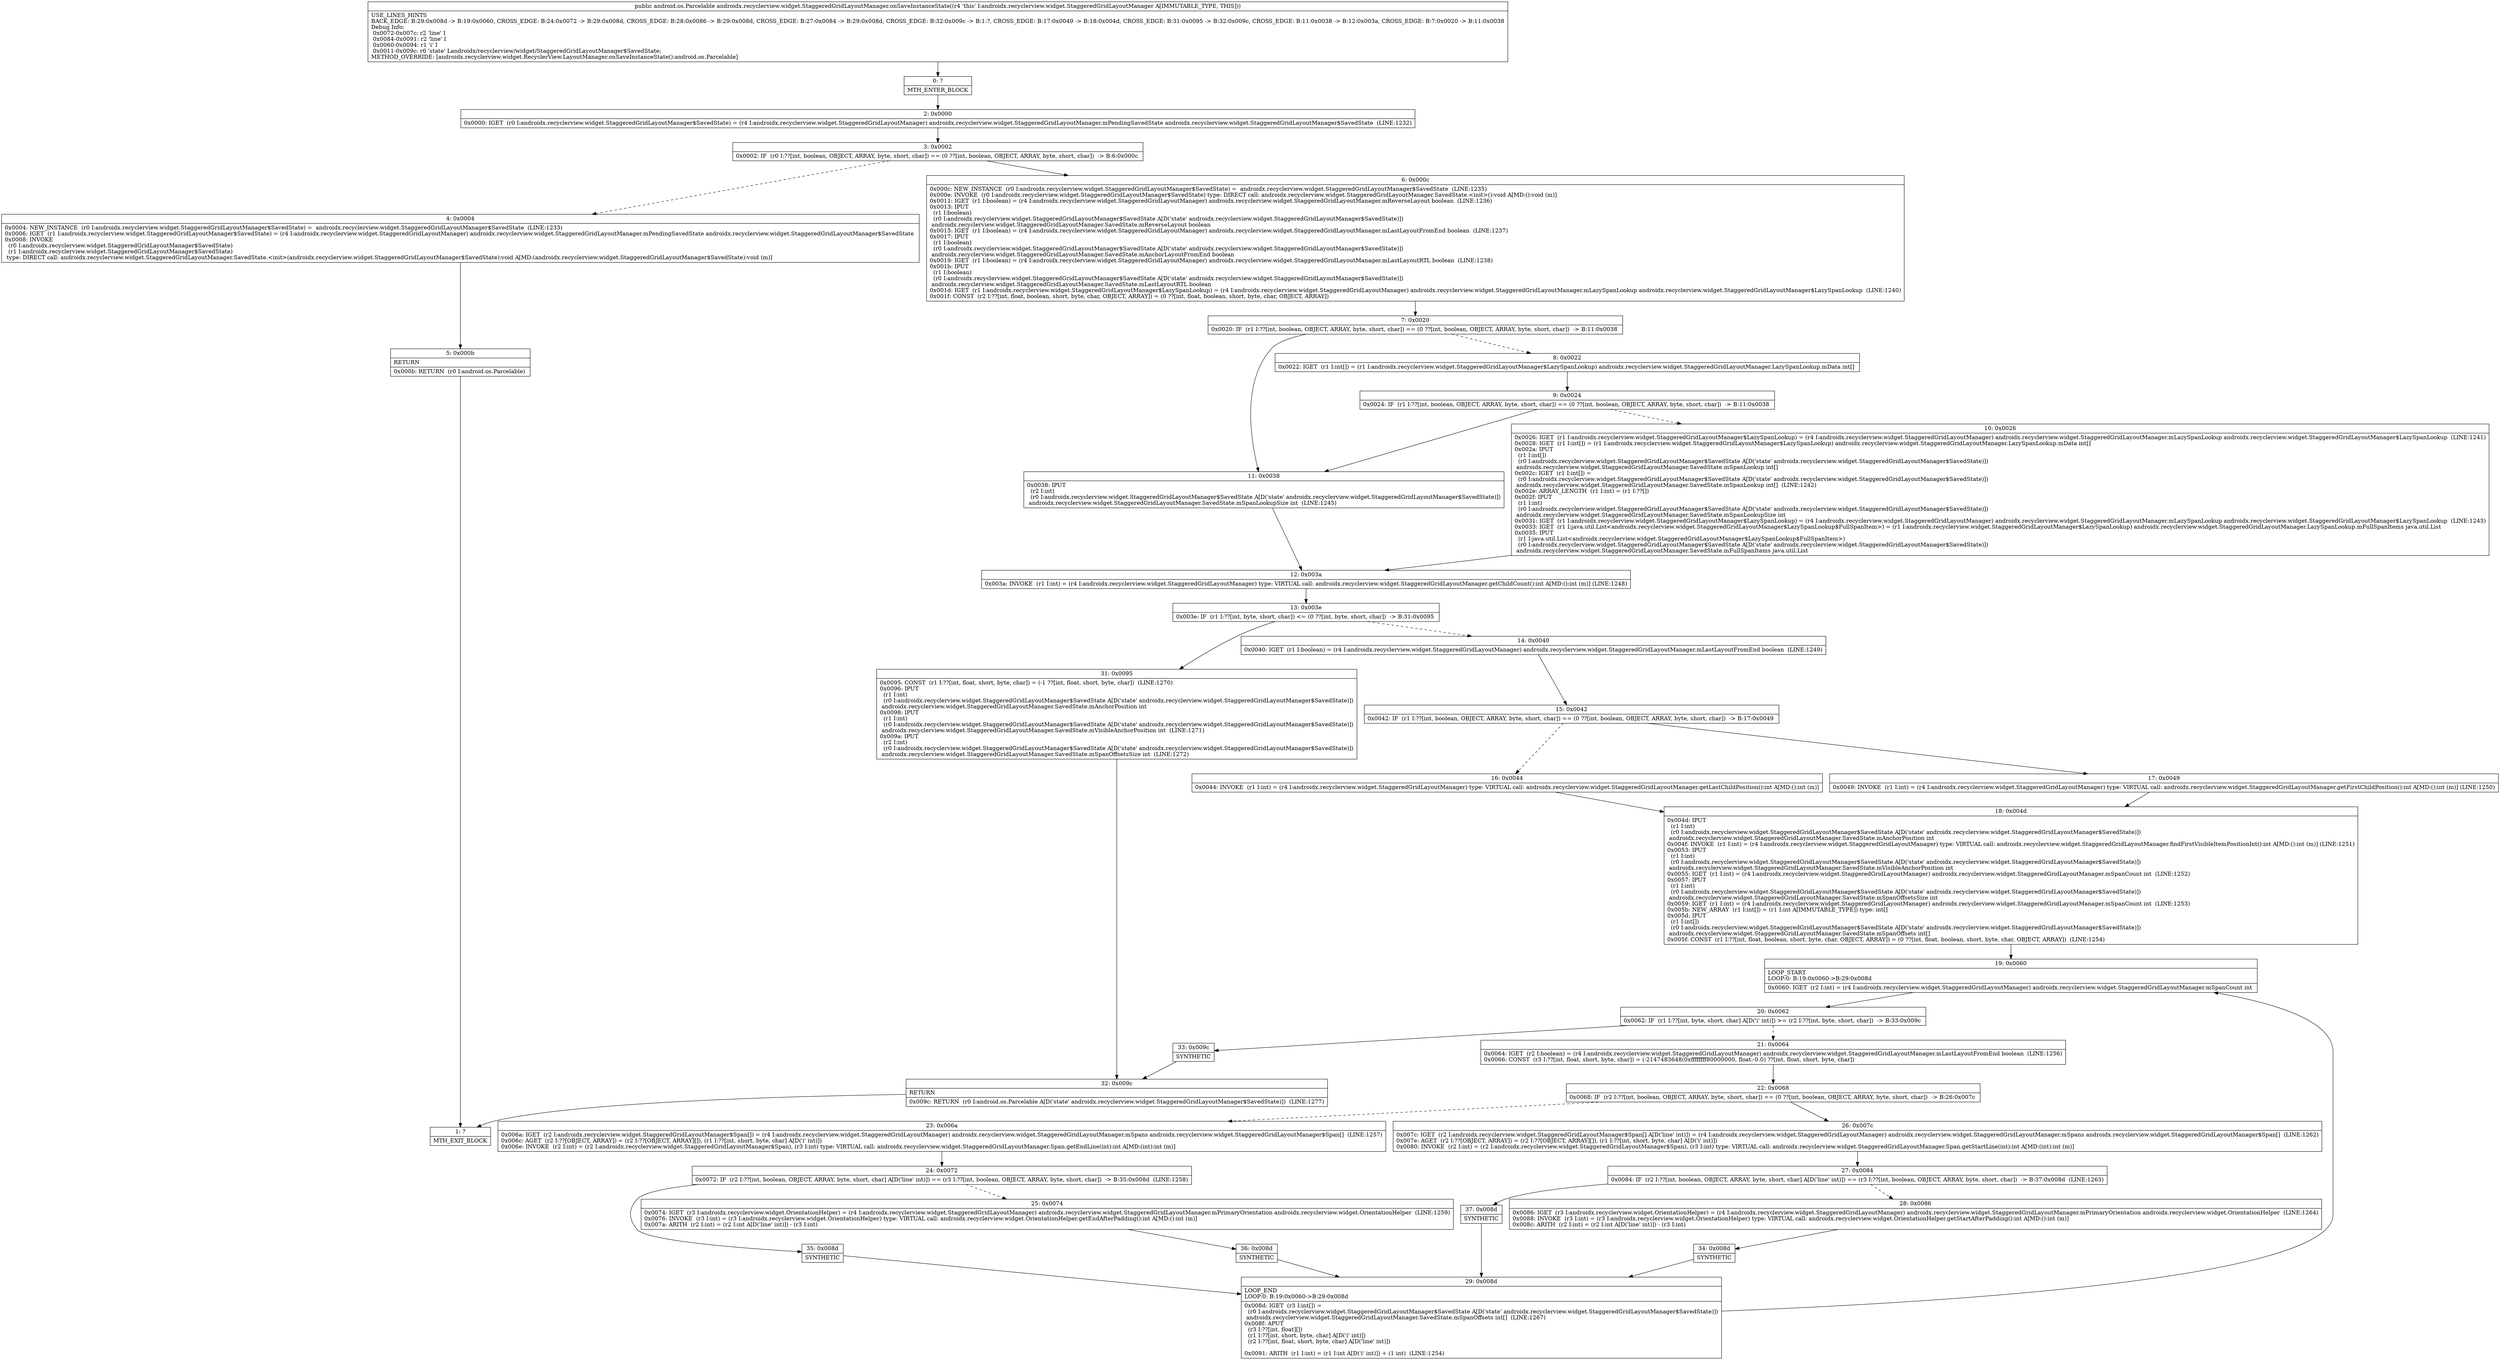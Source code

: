 digraph "CFG forandroidx.recyclerview.widget.StaggeredGridLayoutManager.onSaveInstanceState()Landroid\/os\/Parcelable;" {
Node_0 [shape=record,label="{0\:\ ?|MTH_ENTER_BLOCK\l}"];
Node_2 [shape=record,label="{2\:\ 0x0000|0x0000: IGET  (r0 I:androidx.recyclerview.widget.StaggeredGridLayoutManager$SavedState) = (r4 I:androidx.recyclerview.widget.StaggeredGridLayoutManager) androidx.recyclerview.widget.StaggeredGridLayoutManager.mPendingSavedState androidx.recyclerview.widget.StaggeredGridLayoutManager$SavedState  (LINE:1232)\l}"];
Node_3 [shape=record,label="{3\:\ 0x0002|0x0002: IF  (r0 I:??[int, boolean, OBJECT, ARRAY, byte, short, char]) == (0 ??[int, boolean, OBJECT, ARRAY, byte, short, char])  \-\> B:6:0x000c \l}"];
Node_4 [shape=record,label="{4\:\ 0x0004|0x0004: NEW_INSTANCE  (r0 I:androidx.recyclerview.widget.StaggeredGridLayoutManager$SavedState) =  androidx.recyclerview.widget.StaggeredGridLayoutManager$SavedState  (LINE:1233)\l0x0006: IGET  (r1 I:androidx.recyclerview.widget.StaggeredGridLayoutManager$SavedState) = (r4 I:androidx.recyclerview.widget.StaggeredGridLayoutManager) androidx.recyclerview.widget.StaggeredGridLayoutManager.mPendingSavedState androidx.recyclerview.widget.StaggeredGridLayoutManager$SavedState \l0x0008: INVOKE  \l  (r0 I:androidx.recyclerview.widget.StaggeredGridLayoutManager$SavedState)\l  (r1 I:androidx.recyclerview.widget.StaggeredGridLayoutManager$SavedState)\l type: DIRECT call: androidx.recyclerview.widget.StaggeredGridLayoutManager.SavedState.\<init\>(androidx.recyclerview.widget.StaggeredGridLayoutManager$SavedState):void A[MD:(androidx.recyclerview.widget.StaggeredGridLayoutManager$SavedState):void (m)]\l}"];
Node_5 [shape=record,label="{5\:\ 0x000b|RETURN\l|0x000b: RETURN  (r0 I:android.os.Parcelable) \l}"];
Node_1 [shape=record,label="{1\:\ ?|MTH_EXIT_BLOCK\l}"];
Node_6 [shape=record,label="{6\:\ 0x000c|0x000c: NEW_INSTANCE  (r0 I:androidx.recyclerview.widget.StaggeredGridLayoutManager$SavedState) =  androidx.recyclerview.widget.StaggeredGridLayoutManager$SavedState  (LINE:1235)\l0x000e: INVOKE  (r0 I:androidx.recyclerview.widget.StaggeredGridLayoutManager$SavedState) type: DIRECT call: androidx.recyclerview.widget.StaggeredGridLayoutManager.SavedState.\<init\>():void A[MD:():void (m)]\l0x0011: IGET  (r1 I:boolean) = (r4 I:androidx.recyclerview.widget.StaggeredGridLayoutManager) androidx.recyclerview.widget.StaggeredGridLayoutManager.mReverseLayout boolean  (LINE:1236)\l0x0013: IPUT  \l  (r1 I:boolean)\l  (r0 I:androidx.recyclerview.widget.StaggeredGridLayoutManager$SavedState A[D('state' androidx.recyclerview.widget.StaggeredGridLayoutManager$SavedState)])\l androidx.recyclerview.widget.StaggeredGridLayoutManager.SavedState.mReverseLayout boolean \l0x0015: IGET  (r1 I:boolean) = (r4 I:androidx.recyclerview.widget.StaggeredGridLayoutManager) androidx.recyclerview.widget.StaggeredGridLayoutManager.mLastLayoutFromEnd boolean  (LINE:1237)\l0x0017: IPUT  \l  (r1 I:boolean)\l  (r0 I:androidx.recyclerview.widget.StaggeredGridLayoutManager$SavedState A[D('state' androidx.recyclerview.widget.StaggeredGridLayoutManager$SavedState)])\l androidx.recyclerview.widget.StaggeredGridLayoutManager.SavedState.mAnchorLayoutFromEnd boolean \l0x0019: IGET  (r1 I:boolean) = (r4 I:androidx.recyclerview.widget.StaggeredGridLayoutManager) androidx.recyclerview.widget.StaggeredGridLayoutManager.mLastLayoutRTL boolean  (LINE:1238)\l0x001b: IPUT  \l  (r1 I:boolean)\l  (r0 I:androidx.recyclerview.widget.StaggeredGridLayoutManager$SavedState A[D('state' androidx.recyclerview.widget.StaggeredGridLayoutManager$SavedState)])\l androidx.recyclerview.widget.StaggeredGridLayoutManager.SavedState.mLastLayoutRTL boolean \l0x001d: IGET  (r1 I:androidx.recyclerview.widget.StaggeredGridLayoutManager$LazySpanLookup) = (r4 I:androidx.recyclerview.widget.StaggeredGridLayoutManager) androidx.recyclerview.widget.StaggeredGridLayoutManager.mLazySpanLookup androidx.recyclerview.widget.StaggeredGridLayoutManager$LazySpanLookup  (LINE:1240)\l0x001f: CONST  (r2 I:??[int, float, boolean, short, byte, char, OBJECT, ARRAY]) = (0 ??[int, float, boolean, short, byte, char, OBJECT, ARRAY]) \l}"];
Node_7 [shape=record,label="{7\:\ 0x0020|0x0020: IF  (r1 I:??[int, boolean, OBJECT, ARRAY, byte, short, char]) == (0 ??[int, boolean, OBJECT, ARRAY, byte, short, char])  \-\> B:11:0x0038 \l}"];
Node_8 [shape=record,label="{8\:\ 0x0022|0x0022: IGET  (r1 I:int[]) = (r1 I:androidx.recyclerview.widget.StaggeredGridLayoutManager$LazySpanLookup) androidx.recyclerview.widget.StaggeredGridLayoutManager.LazySpanLookup.mData int[] \l}"];
Node_9 [shape=record,label="{9\:\ 0x0024|0x0024: IF  (r1 I:??[int, boolean, OBJECT, ARRAY, byte, short, char]) == (0 ??[int, boolean, OBJECT, ARRAY, byte, short, char])  \-\> B:11:0x0038 \l}"];
Node_10 [shape=record,label="{10\:\ 0x0026|0x0026: IGET  (r1 I:androidx.recyclerview.widget.StaggeredGridLayoutManager$LazySpanLookup) = (r4 I:androidx.recyclerview.widget.StaggeredGridLayoutManager) androidx.recyclerview.widget.StaggeredGridLayoutManager.mLazySpanLookup androidx.recyclerview.widget.StaggeredGridLayoutManager$LazySpanLookup  (LINE:1241)\l0x0028: IGET  (r1 I:int[]) = (r1 I:androidx.recyclerview.widget.StaggeredGridLayoutManager$LazySpanLookup) androidx.recyclerview.widget.StaggeredGridLayoutManager.LazySpanLookup.mData int[] \l0x002a: IPUT  \l  (r1 I:int[])\l  (r0 I:androidx.recyclerview.widget.StaggeredGridLayoutManager$SavedState A[D('state' androidx.recyclerview.widget.StaggeredGridLayoutManager$SavedState)])\l androidx.recyclerview.widget.StaggeredGridLayoutManager.SavedState.mSpanLookup int[] \l0x002c: IGET  (r1 I:int[]) = \l  (r0 I:androidx.recyclerview.widget.StaggeredGridLayoutManager$SavedState A[D('state' androidx.recyclerview.widget.StaggeredGridLayoutManager$SavedState)])\l androidx.recyclerview.widget.StaggeredGridLayoutManager.SavedState.mSpanLookup int[]  (LINE:1242)\l0x002e: ARRAY_LENGTH  (r1 I:int) = (r1 I:??[]) \l0x002f: IPUT  \l  (r1 I:int)\l  (r0 I:androidx.recyclerview.widget.StaggeredGridLayoutManager$SavedState A[D('state' androidx.recyclerview.widget.StaggeredGridLayoutManager$SavedState)])\l androidx.recyclerview.widget.StaggeredGridLayoutManager.SavedState.mSpanLookupSize int \l0x0031: IGET  (r1 I:androidx.recyclerview.widget.StaggeredGridLayoutManager$LazySpanLookup) = (r4 I:androidx.recyclerview.widget.StaggeredGridLayoutManager) androidx.recyclerview.widget.StaggeredGridLayoutManager.mLazySpanLookup androidx.recyclerview.widget.StaggeredGridLayoutManager$LazySpanLookup  (LINE:1243)\l0x0033: IGET  (r1 I:java.util.List\<androidx.recyclerview.widget.StaggeredGridLayoutManager$LazySpanLookup$FullSpanItem\>) = (r1 I:androidx.recyclerview.widget.StaggeredGridLayoutManager$LazySpanLookup) androidx.recyclerview.widget.StaggeredGridLayoutManager.LazySpanLookup.mFullSpanItems java.util.List \l0x0035: IPUT  \l  (r1 I:java.util.List\<androidx.recyclerview.widget.StaggeredGridLayoutManager$LazySpanLookup$FullSpanItem\>)\l  (r0 I:androidx.recyclerview.widget.StaggeredGridLayoutManager$SavedState A[D('state' androidx.recyclerview.widget.StaggeredGridLayoutManager$SavedState)])\l androidx.recyclerview.widget.StaggeredGridLayoutManager.SavedState.mFullSpanItems java.util.List \l}"];
Node_12 [shape=record,label="{12\:\ 0x003a|0x003a: INVOKE  (r1 I:int) = (r4 I:androidx.recyclerview.widget.StaggeredGridLayoutManager) type: VIRTUAL call: androidx.recyclerview.widget.StaggeredGridLayoutManager.getChildCount():int A[MD:():int (m)] (LINE:1248)\l}"];
Node_13 [shape=record,label="{13\:\ 0x003e|0x003e: IF  (r1 I:??[int, byte, short, char]) \<= (0 ??[int, byte, short, char])  \-\> B:31:0x0095 \l}"];
Node_14 [shape=record,label="{14\:\ 0x0040|0x0040: IGET  (r1 I:boolean) = (r4 I:androidx.recyclerview.widget.StaggeredGridLayoutManager) androidx.recyclerview.widget.StaggeredGridLayoutManager.mLastLayoutFromEnd boolean  (LINE:1249)\l}"];
Node_15 [shape=record,label="{15\:\ 0x0042|0x0042: IF  (r1 I:??[int, boolean, OBJECT, ARRAY, byte, short, char]) == (0 ??[int, boolean, OBJECT, ARRAY, byte, short, char])  \-\> B:17:0x0049 \l}"];
Node_16 [shape=record,label="{16\:\ 0x0044|0x0044: INVOKE  (r1 I:int) = (r4 I:androidx.recyclerview.widget.StaggeredGridLayoutManager) type: VIRTUAL call: androidx.recyclerview.widget.StaggeredGridLayoutManager.getLastChildPosition():int A[MD:():int (m)]\l}"];
Node_18 [shape=record,label="{18\:\ 0x004d|0x004d: IPUT  \l  (r1 I:int)\l  (r0 I:androidx.recyclerview.widget.StaggeredGridLayoutManager$SavedState A[D('state' androidx.recyclerview.widget.StaggeredGridLayoutManager$SavedState)])\l androidx.recyclerview.widget.StaggeredGridLayoutManager.SavedState.mAnchorPosition int \l0x004f: INVOKE  (r1 I:int) = (r4 I:androidx.recyclerview.widget.StaggeredGridLayoutManager) type: VIRTUAL call: androidx.recyclerview.widget.StaggeredGridLayoutManager.findFirstVisibleItemPositionInt():int A[MD:():int (m)] (LINE:1251)\l0x0053: IPUT  \l  (r1 I:int)\l  (r0 I:androidx.recyclerview.widget.StaggeredGridLayoutManager$SavedState A[D('state' androidx.recyclerview.widget.StaggeredGridLayoutManager$SavedState)])\l androidx.recyclerview.widget.StaggeredGridLayoutManager.SavedState.mVisibleAnchorPosition int \l0x0055: IGET  (r1 I:int) = (r4 I:androidx.recyclerview.widget.StaggeredGridLayoutManager) androidx.recyclerview.widget.StaggeredGridLayoutManager.mSpanCount int  (LINE:1252)\l0x0057: IPUT  \l  (r1 I:int)\l  (r0 I:androidx.recyclerview.widget.StaggeredGridLayoutManager$SavedState A[D('state' androidx.recyclerview.widget.StaggeredGridLayoutManager$SavedState)])\l androidx.recyclerview.widget.StaggeredGridLayoutManager.SavedState.mSpanOffsetsSize int \l0x0059: IGET  (r1 I:int) = (r4 I:androidx.recyclerview.widget.StaggeredGridLayoutManager) androidx.recyclerview.widget.StaggeredGridLayoutManager.mSpanCount int  (LINE:1253)\l0x005b: NEW_ARRAY  (r1 I:int[]) = (r1 I:int A[IMMUTABLE_TYPE]) type: int[] \l0x005d: IPUT  \l  (r1 I:int[])\l  (r0 I:androidx.recyclerview.widget.StaggeredGridLayoutManager$SavedState A[D('state' androidx.recyclerview.widget.StaggeredGridLayoutManager$SavedState)])\l androidx.recyclerview.widget.StaggeredGridLayoutManager.SavedState.mSpanOffsets int[] \l0x005f: CONST  (r1 I:??[int, float, boolean, short, byte, char, OBJECT, ARRAY]) = (0 ??[int, float, boolean, short, byte, char, OBJECT, ARRAY])  (LINE:1254)\l}"];
Node_19 [shape=record,label="{19\:\ 0x0060|LOOP_START\lLOOP:0: B:19:0x0060\-\>B:29:0x008d\l|0x0060: IGET  (r2 I:int) = (r4 I:androidx.recyclerview.widget.StaggeredGridLayoutManager) androidx.recyclerview.widget.StaggeredGridLayoutManager.mSpanCount int \l}"];
Node_20 [shape=record,label="{20\:\ 0x0062|0x0062: IF  (r1 I:??[int, byte, short, char] A[D('i' int)]) \>= (r2 I:??[int, byte, short, char])  \-\> B:33:0x009c \l}"];
Node_21 [shape=record,label="{21\:\ 0x0064|0x0064: IGET  (r2 I:boolean) = (r4 I:androidx.recyclerview.widget.StaggeredGridLayoutManager) androidx.recyclerview.widget.StaggeredGridLayoutManager.mLastLayoutFromEnd boolean  (LINE:1256)\l0x0066: CONST  (r3 I:??[int, float, short, byte, char]) = (\-2147483648(0xffffffff80000000, float:\-0.0) ??[int, float, short, byte, char]) \l}"];
Node_22 [shape=record,label="{22\:\ 0x0068|0x0068: IF  (r2 I:??[int, boolean, OBJECT, ARRAY, byte, short, char]) == (0 ??[int, boolean, OBJECT, ARRAY, byte, short, char])  \-\> B:26:0x007c \l}"];
Node_23 [shape=record,label="{23\:\ 0x006a|0x006a: IGET  (r2 I:androidx.recyclerview.widget.StaggeredGridLayoutManager$Span[]) = (r4 I:androidx.recyclerview.widget.StaggeredGridLayoutManager) androidx.recyclerview.widget.StaggeredGridLayoutManager.mSpans androidx.recyclerview.widget.StaggeredGridLayoutManager$Span[]  (LINE:1257)\l0x006c: AGET  (r2 I:??[OBJECT, ARRAY]) = (r2 I:??[OBJECT, ARRAY][]), (r1 I:??[int, short, byte, char] A[D('i' int)]) \l0x006e: INVOKE  (r2 I:int) = (r2 I:androidx.recyclerview.widget.StaggeredGridLayoutManager$Span), (r3 I:int) type: VIRTUAL call: androidx.recyclerview.widget.StaggeredGridLayoutManager.Span.getEndLine(int):int A[MD:(int):int (m)]\l}"];
Node_24 [shape=record,label="{24\:\ 0x0072|0x0072: IF  (r2 I:??[int, boolean, OBJECT, ARRAY, byte, short, char] A[D('line' int)]) == (r3 I:??[int, boolean, OBJECT, ARRAY, byte, short, char])  \-\> B:35:0x008d  (LINE:1258)\l}"];
Node_25 [shape=record,label="{25\:\ 0x0074|0x0074: IGET  (r3 I:androidx.recyclerview.widget.OrientationHelper) = (r4 I:androidx.recyclerview.widget.StaggeredGridLayoutManager) androidx.recyclerview.widget.StaggeredGridLayoutManager.mPrimaryOrientation androidx.recyclerview.widget.OrientationHelper  (LINE:1259)\l0x0076: INVOKE  (r3 I:int) = (r3 I:androidx.recyclerview.widget.OrientationHelper) type: VIRTUAL call: androidx.recyclerview.widget.OrientationHelper.getEndAfterPadding():int A[MD:():int (m)]\l0x007a: ARITH  (r2 I:int) = (r2 I:int A[D('line' int)]) \- (r3 I:int) \l}"];
Node_36 [shape=record,label="{36\:\ 0x008d|SYNTHETIC\l}"];
Node_29 [shape=record,label="{29\:\ 0x008d|LOOP_END\lLOOP:0: B:19:0x0060\-\>B:29:0x008d\l|0x008d: IGET  (r3 I:int[]) = \l  (r0 I:androidx.recyclerview.widget.StaggeredGridLayoutManager$SavedState A[D('state' androidx.recyclerview.widget.StaggeredGridLayoutManager$SavedState)])\l androidx.recyclerview.widget.StaggeredGridLayoutManager.SavedState.mSpanOffsets int[]  (LINE:1267)\l0x008f: APUT  \l  (r3 I:??[int, float][])\l  (r1 I:??[int, short, byte, char] A[D('i' int)])\l  (r2 I:??[int, float, short, byte, char] A[D('line' int)])\l \l0x0091: ARITH  (r1 I:int) = (r1 I:int A[D('i' int)]) + (1 int)  (LINE:1254)\l}"];
Node_35 [shape=record,label="{35\:\ 0x008d|SYNTHETIC\l}"];
Node_26 [shape=record,label="{26\:\ 0x007c|0x007c: IGET  (r2 I:androidx.recyclerview.widget.StaggeredGridLayoutManager$Span[] A[D('line' int)]) = (r4 I:androidx.recyclerview.widget.StaggeredGridLayoutManager) androidx.recyclerview.widget.StaggeredGridLayoutManager.mSpans androidx.recyclerview.widget.StaggeredGridLayoutManager$Span[]  (LINE:1262)\l0x007e: AGET  (r2 I:??[OBJECT, ARRAY]) = (r2 I:??[OBJECT, ARRAY][]), (r1 I:??[int, short, byte, char] A[D('i' int)]) \l0x0080: INVOKE  (r2 I:int) = (r2 I:androidx.recyclerview.widget.StaggeredGridLayoutManager$Span), (r3 I:int) type: VIRTUAL call: androidx.recyclerview.widget.StaggeredGridLayoutManager.Span.getStartLine(int):int A[MD:(int):int (m)]\l}"];
Node_27 [shape=record,label="{27\:\ 0x0084|0x0084: IF  (r2 I:??[int, boolean, OBJECT, ARRAY, byte, short, char] A[D('line' int)]) == (r3 I:??[int, boolean, OBJECT, ARRAY, byte, short, char])  \-\> B:37:0x008d  (LINE:1263)\l}"];
Node_28 [shape=record,label="{28\:\ 0x0086|0x0086: IGET  (r3 I:androidx.recyclerview.widget.OrientationHelper) = (r4 I:androidx.recyclerview.widget.StaggeredGridLayoutManager) androidx.recyclerview.widget.StaggeredGridLayoutManager.mPrimaryOrientation androidx.recyclerview.widget.OrientationHelper  (LINE:1264)\l0x0088: INVOKE  (r3 I:int) = (r3 I:androidx.recyclerview.widget.OrientationHelper) type: VIRTUAL call: androidx.recyclerview.widget.OrientationHelper.getStartAfterPadding():int A[MD:():int (m)]\l0x008c: ARITH  (r2 I:int) = (r2 I:int A[D('line' int)]) \- (r3 I:int) \l}"];
Node_34 [shape=record,label="{34\:\ 0x008d|SYNTHETIC\l}"];
Node_37 [shape=record,label="{37\:\ 0x008d|SYNTHETIC\l}"];
Node_33 [shape=record,label="{33\:\ 0x009c|SYNTHETIC\l}"];
Node_32 [shape=record,label="{32\:\ 0x009c|RETURN\l|0x009c: RETURN  (r0 I:android.os.Parcelable A[D('state' androidx.recyclerview.widget.StaggeredGridLayoutManager$SavedState)])  (LINE:1277)\l}"];
Node_17 [shape=record,label="{17\:\ 0x0049|0x0049: INVOKE  (r1 I:int) = (r4 I:androidx.recyclerview.widget.StaggeredGridLayoutManager) type: VIRTUAL call: androidx.recyclerview.widget.StaggeredGridLayoutManager.getFirstChildPosition():int A[MD:():int (m)] (LINE:1250)\l}"];
Node_31 [shape=record,label="{31\:\ 0x0095|0x0095: CONST  (r1 I:??[int, float, short, byte, char]) = (\-1 ??[int, float, short, byte, char])  (LINE:1270)\l0x0096: IPUT  \l  (r1 I:int)\l  (r0 I:androidx.recyclerview.widget.StaggeredGridLayoutManager$SavedState A[D('state' androidx.recyclerview.widget.StaggeredGridLayoutManager$SavedState)])\l androidx.recyclerview.widget.StaggeredGridLayoutManager.SavedState.mAnchorPosition int \l0x0098: IPUT  \l  (r1 I:int)\l  (r0 I:androidx.recyclerview.widget.StaggeredGridLayoutManager$SavedState A[D('state' androidx.recyclerview.widget.StaggeredGridLayoutManager$SavedState)])\l androidx.recyclerview.widget.StaggeredGridLayoutManager.SavedState.mVisibleAnchorPosition int  (LINE:1271)\l0x009a: IPUT  \l  (r2 I:int)\l  (r0 I:androidx.recyclerview.widget.StaggeredGridLayoutManager$SavedState A[D('state' androidx.recyclerview.widget.StaggeredGridLayoutManager$SavedState)])\l androidx.recyclerview.widget.StaggeredGridLayoutManager.SavedState.mSpanOffsetsSize int  (LINE:1272)\l}"];
Node_11 [shape=record,label="{11\:\ 0x0038|0x0038: IPUT  \l  (r2 I:int)\l  (r0 I:androidx.recyclerview.widget.StaggeredGridLayoutManager$SavedState A[D('state' androidx.recyclerview.widget.StaggeredGridLayoutManager$SavedState)])\l androidx.recyclerview.widget.StaggeredGridLayoutManager.SavedState.mSpanLookupSize int  (LINE:1245)\l}"];
MethodNode[shape=record,label="{public android.os.Parcelable androidx.recyclerview.widget.StaggeredGridLayoutManager.onSaveInstanceState((r4 'this' I:androidx.recyclerview.widget.StaggeredGridLayoutManager A[IMMUTABLE_TYPE, THIS]))  | USE_LINES_HINTS\lBACK_EDGE: B:29:0x008d \-\> B:19:0x0060, CROSS_EDGE: B:24:0x0072 \-\> B:29:0x008d, CROSS_EDGE: B:28:0x0086 \-\> B:29:0x008d, CROSS_EDGE: B:27:0x0084 \-\> B:29:0x008d, CROSS_EDGE: B:32:0x009c \-\> B:1:?, CROSS_EDGE: B:17:0x0049 \-\> B:18:0x004d, CROSS_EDGE: B:31:0x0095 \-\> B:32:0x009c, CROSS_EDGE: B:11:0x0038 \-\> B:12:0x003a, CROSS_EDGE: B:7:0x0020 \-\> B:11:0x0038\lDebug Info:\l  0x0072\-0x007c: r2 'line' I\l  0x0084\-0x0091: r2 'line' I\l  0x0060\-0x0094: r1 'i' I\l  0x0011\-0x009c: r0 'state' Landroidx\/recyclerview\/widget\/StaggeredGridLayoutManager$SavedState;\lMETHOD_OVERRIDE: [androidx.recyclerview.widget.RecyclerView.LayoutManager.onSaveInstanceState():android.os.Parcelable]\l}"];
MethodNode -> Node_0;Node_0 -> Node_2;
Node_2 -> Node_3;
Node_3 -> Node_4[style=dashed];
Node_3 -> Node_6;
Node_4 -> Node_5;
Node_5 -> Node_1;
Node_6 -> Node_7;
Node_7 -> Node_8[style=dashed];
Node_7 -> Node_11;
Node_8 -> Node_9;
Node_9 -> Node_10[style=dashed];
Node_9 -> Node_11;
Node_10 -> Node_12;
Node_12 -> Node_13;
Node_13 -> Node_14[style=dashed];
Node_13 -> Node_31;
Node_14 -> Node_15;
Node_15 -> Node_16[style=dashed];
Node_15 -> Node_17;
Node_16 -> Node_18;
Node_18 -> Node_19;
Node_19 -> Node_20;
Node_20 -> Node_21[style=dashed];
Node_20 -> Node_33;
Node_21 -> Node_22;
Node_22 -> Node_23[style=dashed];
Node_22 -> Node_26;
Node_23 -> Node_24;
Node_24 -> Node_25[style=dashed];
Node_24 -> Node_35;
Node_25 -> Node_36;
Node_36 -> Node_29;
Node_29 -> Node_19;
Node_35 -> Node_29;
Node_26 -> Node_27;
Node_27 -> Node_28[style=dashed];
Node_27 -> Node_37;
Node_28 -> Node_34;
Node_34 -> Node_29;
Node_37 -> Node_29;
Node_33 -> Node_32;
Node_32 -> Node_1;
Node_17 -> Node_18;
Node_31 -> Node_32;
Node_11 -> Node_12;
}

